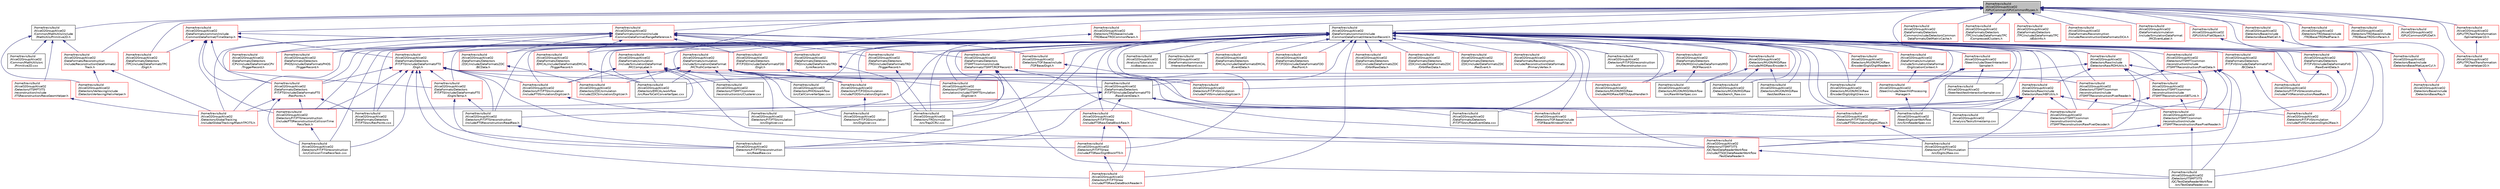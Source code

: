digraph "/home/travis/build/AliceO2Group/AliceO2/GPU/Common/GPUCommonRtypes.h"
{
 // INTERACTIVE_SVG=YES
  bgcolor="transparent";
  edge [fontname="Helvetica",fontsize="10",labelfontname="Helvetica",labelfontsize="10"];
  node [fontname="Helvetica",fontsize="10",shape=record];
  Node2 [label="/home/travis/build\l/AliceO2Group/AliceO2\l/GPU/Common/GPUCommonRtypes.h",height=0.2,width=0.4,color="black", fillcolor="grey75", style="filled", fontcolor="black"];
  Node2 -> Node3 [dir="back",color="midnightblue",fontsize="10",style="solid",fontname="Helvetica"];
  Node3 [label="/home/travis/build\l/AliceO2Group/AliceO2\l/Common/MathUtils/include\l/MathUtils/Primitive2D.h",height=0.2,width=0.4,color="black",URL="$d8/d77/Primitive2D_8h.html",tooltip="Declarations of 2D primitives: straight line (XY interval) and circle. "];
  Node3 -> Node4 [dir="back",color="midnightblue",fontsize="10",style="solid",fontname="Helvetica"];
  Node4 [label="/home/travis/build\l/AliceO2Group/AliceO2\l/Common/MathUtils/src\l/Primitive2D.cxx",height=0.2,width=0.4,color="black",URL="$d7/d58/Primitive2D_8cxx.html"];
  Node3 -> Node5 [dir="back",color="midnightblue",fontsize="10",style="solid",fontname="Helvetica"];
  Node5 [label="/home/travis/build\l/AliceO2Group/AliceO2\l/DataFormats/Reconstruction\l/include/ReconstructionDataFormats/\lTrack.h",height=0.2,width=0.4,color="red",URL="$d7/d8b/DataFormats_2Reconstruction_2include_2ReconstructionDataFormats_2Track_8h.html"];
  Node5 -> Node22 [dir="back",color="midnightblue",fontsize="10",style="solid",fontname="Helvetica"];
  Node22 [label="/home/travis/build\l/AliceO2Group/AliceO2\l/Detectors/GlobalTracking\l/include/GlobalTracking/MatchTPCITS.h",height=0.2,width=0.4,color="red",URL="$d3/dac/MatchTPCITS_8h.html",tooltip="Class to perform TPC ITS matching. "];
  Node5 -> Node128 [dir="back",color="midnightblue",fontsize="10",style="solid",fontname="Helvetica"];
  Node128 [label="/home/travis/build\l/AliceO2Group/AliceO2\l/Detectors/Vertexing/include\l/DetectorsVertexing/HelixHelper.h",height=0.2,width=0.4,color="red",URL="$d1/dbb/HelixHelper_8h.html",tooltip="Helper classes for helical tracks manipulations. "];
  Node3 -> Node132 [dir="back",color="midnightblue",fontsize="10",style="solid",fontname="Helvetica"];
  Node132 [label="/home/travis/build\l/AliceO2Group/AliceO2\l/Detectors/ITSMFT/ITS\l/reconstruction/include\l/ITSReconstruction/RecoGeomHelper.h",height=0.2,width=0.4,color="red",URL="$d4/d9f/RecoGeomHelper_8h.html",tooltip="Declarations of the helper class for clusters / roadwidth matching. "];
  Node132 -> Node22 [dir="back",color="midnightblue",fontsize="10",style="solid",fontname="Helvetica"];
  Node3 -> Node128 [dir="back",color="midnightblue",fontsize="10",style="solid",fontname="Helvetica"];
  Node2 -> Node134 [dir="back",color="midnightblue",fontsize="10",style="solid",fontname="Helvetica"];
  Node134 [label="/home/travis/build\l/AliceO2Group/AliceO2\l/DataFormats/common/include\l/CommonDataFormat/InteractionRecord.h",height=0.2,width=0.4,color="black",URL="$d9/d80/InteractionRecord_8h.html"];
  Node134 -> Node135 [dir="back",color="midnightblue",fontsize="10",style="solid",fontname="Helvetica"];
  Node135 [label="/home/travis/build\l/AliceO2Group/AliceO2\l/Analysis/Tasks/timestamp.cxx",height=0.2,width=0.4,color="black",URL="$d7/d26/timestamp_8cxx.html"];
  Node134 -> Node136 [dir="back",color="midnightblue",fontsize="10",style="solid",fontname="Helvetica"];
  Node136 [label="/home/travis/build\l/AliceO2Group/AliceO2\l/Analysis/Tutorials/src\l/ccdbaccess.cxx",height=0.2,width=0.4,color="black",URL="$d4/da6/ccdbaccess_8cxx.html"];
  Node134 -> Node137 [dir="back",color="midnightblue",fontsize="10",style="solid",fontname="Helvetica"];
  Node137 [label="/home/travis/build\l/AliceO2Group/AliceO2\l/DataFormats/common/src\l/InteractionRecord.cxx",height=0.2,width=0.4,color="black",URL="$d3/d7a/InteractionRecord_8cxx.html"];
  Node134 -> Node138 [dir="back",color="midnightblue",fontsize="10",style="solid",fontname="Helvetica"];
  Node138 [label="/home/travis/build\l/AliceO2Group/AliceO2\l/DataFormats/Detectors\l/CPV/include/DataFormatsCPV\l/TriggerRecord.h",height=0.2,width=0.4,color="red",URL="$d6/d7a/CPV_2include_2DataFormatsCPV_2TriggerRecord_8h.html"];
  Node134 -> Node146 [dir="back",color="midnightblue",fontsize="10",style="solid",fontname="Helvetica"];
  Node146 [label="/home/travis/build\l/AliceO2Group/AliceO2\l/DataFormats/Detectors\l/EMCAL/include/DataFormatsEMCAL\l/EventData.h",height=0.2,width=0.4,color="red",URL="$dd/df3/EventData_8h.html"];
  Node134 -> Node152 [dir="back",color="midnightblue",fontsize="10",style="solid",fontname="Helvetica"];
  Node152 [label="/home/travis/build\l/AliceO2Group/AliceO2\l/DataFormats/Detectors\l/EMCAL/include/DataFormatsEMCAL\l/TriggerRecord.h",height=0.2,width=0.4,color="red",URL="$d9/d38/EMCAL_2include_2DataFormatsEMCAL_2TriggerRecord_8h.html"];
  Node152 -> Node168 [dir="back",color="midnightblue",fontsize="10",style="solid",fontname="Helvetica"];
  Node168 [label="/home/travis/build\l/AliceO2Group/AliceO2\l/Detectors/EMCAL/workflow\l/src/RawToCellConverterSpec.cxx",height=0.2,width=0.4,color="black",URL="$dd/d4a/RawToCellConverterSpec_8cxx.html"];
  Node134 -> Node171 [dir="back",color="midnightblue",fontsize="10",style="solid",fontname="Helvetica"];
  Node171 [label="/home/travis/build\l/AliceO2Group/AliceO2\l/DataFormats/Detectors\l/FIT/FDD/include/DataFormatsFDD\l/Digit.h",height=0.2,width=0.4,color="red",URL="$d9/dc4/DataFormats_2Detectors_2FIT_2FDD_2include_2DataFormatsFDD_2Digit_8h.html"];
  Node171 -> Node177 [dir="back",color="midnightblue",fontsize="10",style="solid",fontname="Helvetica"];
  Node177 [label="/home/travis/build\l/AliceO2Group/AliceO2\l/Detectors/FIT/FDD/simulation\l/include/FDDSimulation/Digitizer.h",height=0.2,width=0.4,color="red",URL="$d3/d51/FIT_2FDD_2simulation_2include_2FDDSimulation_2Digitizer_8h.html"];
  Node177 -> Node178 [dir="back",color="midnightblue",fontsize="10",style="solid",fontname="Helvetica"];
  Node178 [label="/home/travis/build\l/AliceO2Group/AliceO2\l/Detectors/FIT/FDD/simulation\l/src/Digitizer.cxx",height=0.2,width=0.4,color="black",URL="$d0/d8c/FIT_2FDD_2simulation_2src_2Digitizer_8cxx.html"];
  Node134 -> Node182 [dir="back",color="midnightblue",fontsize="10",style="solid",fontname="Helvetica"];
  Node182 [label="/home/travis/build\l/AliceO2Group/AliceO2\l/DataFormats/Detectors\l/FIT/FDD/include/DataFormatsFDD\l/RecPoint.h",height=0.2,width=0.4,color="red",URL="$d8/d0c/RecPoint_8h.html",tooltip="Definition of the FDD RecPoint class. "];
  Node134 -> Node186 [dir="back",color="midnightblue",fontsize="10",style="solid",fontname="Helvetica"];
  Node186 [label="/home/travis/build\l/AliceO2Group/AliceO2\l/DataFormats/Detectors\l/FIT/FT0/include/DataFormatsFT0\l/Digit.h",height=0.2,width=0.4,color="red",URL="$d0/d0a/DataFormats_2Detectors_2FIT_2FT0_2include_2DataFormatsFT0_2Digit_8h.html"];
  Node186 -> Node187 [dir="back",color="midnightblue",fontsize="10",style="solid",fontname="Helvetica"];
  Node187 [label="/home/travis/build\l/AliceO2Group/AliceO2\l/DataFormats/Detectors\l/FIT/FT0/include/DataFormatsFT0\l/DigitsTemp.h",height=0.2,width=0.4,color="red",URL="$d5/d65/DigitsTemp_8h.html"];
  Node187 -> Node189 [dir="back",color="midnightblue",fontsize="10",style="solid",fontname="Helvetica"];
  Node189 [label="/home/travis/build\l/AliceO2Group/AliceO2\l/Detectors/FIT/FT0/reconstruction\l/include/FT0Reconstruction/ReadRaw.h",height=0.2,width=0.4,color="black",URL="$d0/d72/FT0_2reconstruction_2include_2FT0Reconstruction_2ReadRaw_8h.html"];
  Node189 -> Node190 [dir="back",color="midnightblue",fontsize="10",style="solid",fontname="Helvetica"];
  Node190 [label="/home/travis/build\l/AliceO2Group/AliceO2\l/Detectors/FIT/FT0/reconstruction\l/src/ReadRaw.cxx",height=0.2,width=0.4,color="black",URL="$d7/d37/FT0_2reconstruction_2src_2ReadRaw_8cxx.html"];
  Node187 -> Node190 [dir="back",color="midnightblue",fontsize="10",style="solid",fontname="Helvetica"];
  Node186 -> Node191 [dir="back",color="midnightblue",fontsize="10",style="solid",fontname="Helvetica"];
  Node191 [label="/home/travis/build\l/AliceO2Group/AliceO2\l/DataFormats/Detectors\l/FIT/FT0/include/DataFormatsFT0\l/RawEventData.h",height=0.2,width=0.4,color="black",URL="$d3/dcb/FT0_2include_2DataFormatsFT0_2RawEventData_8h.html"];
  Node191 -> Node192 [dir="back",color="midnightblue",fontsize="10",style="solid",fontname="Helvetica"];
  Node192 [label="/home/travis/build\l/AliceO2Group/AliceO2\l/DataFormats/Detectors\l/FIT/FT0/src/RawEventData.cxx",height=0.2,width=0.4,color="black",URL="$dd/d44/FT0_2src_2RawEventData_8cxx.html"];
  Node191 -> Node193 [dir="back",color="midnightblue",fontsize="10",style="solid",fontname="Helvetica"];
  Node193 [label="/home/travis/build\l/AliceO2Group/AliceO2\l/Detectors/FIT/FT0/raw\l/include/FT0Raw/DataBlockRaw.h",height=0.2,width=0.4,color="red",URL="$d6/d84/DataBlockRaw_8h.html"];
  Node193 -> Node194 [dir="back",color="midnightblue",fontsize="10",style="solid",fontname="Helvetica"];
  Node194 [label="/home/travis/build\l/AliceO2Group/AliceO2\l/Detectors/FIT/FT0/raw\l/include/FT0Raw/DataBlockReader.h",height=0.2,width=0.4,color="red",URL="$d2/dbb/DataBlockReader_8h.html"];
  Node193 -> Node200 [dir="back",color="midnightblue",fontsize="10",style="solid",fontname="Helvetica"];
  Node200 [label="/home/travis/build\l/AliceO2Group/AliceO2\l/Detectors/FIT/FT0/raw\l/include/FT0Raw/DigitBlockFT0.h",height=0.2,width=0.4,color="red",URL="$da/d89/DigitBlockFT0_8h.html"];
  Node200 -> Node194 [dir="back",color="midnightblue",fontsize="10",style="solid",fontname="Helvetica"];
  Node191 -> Node189 [dir="back",color="midnightblue",fontsize="10",style="solid",fontname="Helvetica"];
  Node191 -> Node190 [dir="back",color="midnightblue",fontsize="10",style="solid",fontname="Helvetica"];
  Node191 -> Node205 [dir="back",color="midnightblue",fontsize="10",style="solid",fontname="Helvetica"];
  Node205 [label="/home/travis/build\l/AliceO2Group/AliceO2\l/Detectors/FIT/FT0/simulation\l/include/FT0Simulation/Digits2Raw.h",height=0.2,width=0.4,color="red",URL="$d6/d32/FT0_2simulation_2include_2FT0Simulation_2Digits2Raw_8h.html"];
  Node205 -> Node207 [dir="back",color="midnightblue",fontsize="10",style="solid",fontname="Helvetica"];
  Node207 [label="/home/travis/build\l/AliceO2Group/AliceO2\l/Detectors/FIT/FT0/simulation\l/src/Digits2Raw.cxx",height=0.2,width=0.4,color="black",URL="$da/da6/FT0_2simulation_2src_2Digits2Raw_8cxx.html"];
  Node191 -> Node207 [dir="back",color="midnightblue",fontsize="10",style="solid",fontname="Helvetica"];
  Node186 -> Node208 [dir="back",color="midnightblue",fontsize="10",style="solid",fontname="Helvetica"];
  Node208 [label="/home/travis/build\l/AliceO2Group/AliceO2\l/DataFormats/Detectors\l/FIT/FT0/include/DataFormatsFT0\l/RecPoints.h",height=0.2,width=0.4,color="red",URL="$d4/d57/RecPoints_8h.html",tooltip="Definition of the FIT RecPoints class. "];
  Node208 -> Node209 [dir="back",color="midnightblue",fontsize="10",style="solid",fontname="Helvetica"];
  Node209 [label="/home/travis/build\l/AliceO2Group/AliceO2\l/DataFormats/Detectors\l/FIT/FT0/src/RecPoints.cxx",height=0.2,width=0.4,color="black",URL="$d3/d21/RecPoints_8cxx.html"];
  Node208 -> Node210 [dir="back",color="midnightblue",fontsize="10",style="solid",fontname="Helvetica"];
  Node210 [label="/home/travis/build\l/AliceO2Group/AliceO2\l/Detectors/FIT/FT0/reconstruction\l/include/FT0Reconstruction/CollisionTime\lRecoTask.h",height=0.2,width=0.4,color="red",URL="$d1/d6c/CollisionTimeRecoTask_8h.html",tooltip="Definition of the FDD reconstruction. "];
  Node210 -> Node211 [dir="back",color="midnightblue",fontsize="10",style="solid",fontname="Helvetica"];
  Node211 [label="/home/travis/build\l/AliceO2Group/AliceO2\l/Detectors/FIT/FT0/reconstruction\l/src/CollisionTimeRecoTask.cxx",height=0.2,width=0.4,color="black",URL="$d9/d2f/CollisionTimeRecoTask_8cxx.html",tooltip="Implementation of the FIT reconstruction task. "];
  Node208 -> Node211 [dir="back",color="midnightblue",fontsize="10",style="solid",fontname="Helvetica"];
  Node208 -> Node22 [dir="back",color="midnightblue",fontsize="10",style="solid",fontname="Helvetica"];
  Node186 -> Node209 [dir="back",color="midnightblue",fontsize="10",style="solid",fontname="Helvetica"];
  Node186 -> Node194 [dir="back",color="midnightblue",fontsize="10",style="solid",fontname="Helvetica"];
  Node186 -> Node200 [dir="back",color="midnightblue",fontsize="10",style="solid",fontname="Helvetica"];
  Node186 -> Node210 [dir="back",color="midnightblue",fontsize="10",style="solid",fontname="Helvetica"];
  Node186 -> Node189 [dir="back",color="midnightblue",fontsize="10",style="solid",fontname="Helvetica"];
  Node186 -> Node211 [dir="back",color="midnightblue",fontsize="10",style="solid",fontname="Helvetica"];
  Node186 -> Node190 [dir="back",color="midnightblue",fontsize="10",style="solid",fontname="Helvetica"];
  Node186 -> Node229 [dir="back",color="midnightblue",fontsize="10",style="solid",fontname="Helvetica"];
  Node229 [label="/home/travis/build\l/AliceO2Group/AliceO2\l/Detectors/FIT/FT0/simulation\l/include/FT0Simulation/Digitizer.h",height=0.2,width=0.4,color="red",URL="$da/d10/FIT_2FT0_2simulation_2include_2FT0Simulation_2Digitizer_8h.html"];
  Node229 -> Node230 [dir="back",color="midnightblue",fontsize="10",style="solid",fontname="Helvetica"];
  Node230 [label="/home/travis/build\l/AliceO2Group/AliceO2\l/Detectors/FIT/FT0/simulation\l/src/Digitizer.cxx",height=0.2,width=0.4,color="black",URL="$de/dd9/FIT_2FT0_2simulation_2src_2Digitizer_8cxx.html"];
  Node186 -> Node205 [dir="back",color="midnightblue",fontsize="10",style="solid",fontname="Helvetica"];
  Node134 -> Node187 [dir="back",color="midnightblue",fontsize="10",style="solid",fontname="Helvetica"];
  Node134 -> Node191 [dir="back",color="midnightblue",fontsize="10",style="solid",fontname="Helvetica"];
  Node134 -> Node208 [dir="back",color="midnightblue",fontsize="10",style="solid",fontname="Helvetica"];
  Node134 -> Node192 [dir="back",color="midnightblue",fontsize="10",style="solid",fontname="Helvetica"];
  Node134 -> Node209 [dir="back",color="midnightblue",fontsize="10",style="solid",fontname="Helvetica"];
  Node134 -> Node237 [dir="back",color="midnightblue",fontsize="10",style="solid",fontname="Helvetica"];
  Node237 [label="/home/travis/build\l/AliceO2Group/AliceO2\l/DataFormats/Detectors\l/FIT/FV0/include/DataFormatsFV0\l/BCData.h",height=0.2,width=0.4,color="red",URL="$d7/d54/FIT_2FV0_2include_2DataFormatsFV0_2BCData_8h.html"];
  Node237 -> Node247 [dir="back",color="midnightblue",fontsize="10",style="solid",fontname="Helvetica"];
  Node247 [label="/home/travis/build\l/AliceO2Group/AliceO2\l/Detectors/FIT/FV0/reconstruction\l/include/FV0Reconstruction/ReadRaw.h",height=0.2,width=0.4,color="red",URL="$d5/db3/FV0_2reconstruction_2include_2FV0Reconstruction_2ReadRaw_8h.html"];
  Node237 -> Node249 [dir="back",color="midnightblue",fontsize="10",style="solid",fontname="Helvetica"];
  Node249 [label="/home/travis/build\l/AliceO2Group/AliceO2\l/Detectors/FIT/FV0/simulation\l/include/FV0Simulation/Digitizer.h",height=0.2,width=0.4,color="red",URL="$d6/d82/FIT_2FV0_2simulation_2include_2FV0Simulation_2Digitizer_8h.html"];
  Node237 -> Node251 [dir="back",color="midnightblue",fontsize="10",style="solid",fontname="Helvetica"];
  Node251 [label="/home/travis/build\l/AliceO2Group/AliceO2\l/Detectors/FIT/FV0/simulation\l/include/FV0Simulation/Digits2Raw.h",height=0.2,width=0.4,color="red",URL="$d6/dc1/FV0_2simulation_2include_2FV0Simulation_2Digits2Raw_8h.html"];
  Node134 -> Node256 [dir="back",color="midnightblue",fontsize="10",style="solid",fontname="Helvetica"];
  Node256 [label="/home/travis/build\l/AliceO2Group/AliceO2\l/DataFormats/Detectors\l/FIT/FV0/include/DataFormatsFV0\l/RawEventData.h",height=0.2,width=0.4,color="red",URL="$dc/da9/FV0_2include_2DataFormatsFV0_2RawEventData_8h.html"];
  Node256 -> Node247 [dir="back",color="midnightblue",fontsize="10",style="solid",fontname="Helvetica"];
  Node256 -> Node251 [dir="back",color="midnightblue",fontsize="10",style="solid",fontname="Helvetica"];
  Node134 -> Node258 [dir="back",color="midnightblue",fontsize="10",style="solid",fontname="Helvetica"];
  Node258 [label="/home/travis/build\l/AliceO2Group/AliceO2\l/DataFormats/Detectors\l/ITSMFT/common/include\l/DataFormatsITSMFT/ROFRecord.h",height=0.2,width=0.4,color="red",URL="$d0/dc6/ITSMFT_2common_2include_2DataFormatsITSMFT_2ROFRecord_8h.html"];
  Node258 -> Node22 [dir="back",color="midnightblue",fontsize="10",style="solid",fontname="Helvetica"];
  Node258 -> Node287 [dir="back",color="midnightblue",fontsize="10",style="solid",fontname="Helvetica"];
  Node287 [label="/home/travis/build\l/AliceO2Group/AliceO2\l/Detectors/ITSMFT/common\l/reconstruction/include\l/ITSMFTReconstruction/RawPixelDecoder.h",height=0.2,width=0.4,color="red",URL="$d7/d6e/RawPixelDecoder_8h.html",tooltip="Definition of the Alpide pixel reader for raw data processing. "];
  Node258 -> Node291 [dir="back",color="midnightblue",fontsize="10",style="solid",fontname="Helvetica"];
  Node291 [label="/home/travis/build\l/AliceO2Group/AliceO2\l/Detectors/ITSMFT/common\l/simulation/include/ITSMFTSimulation\l/Digitizer.h",height=0.2,width=0.4,color="red",URL="$d7/d9c/ITSMFT_2common_2simulation_2include_2ITSMFTSimulation_2Digitizer_8h.html"];
  Node258 -> Node265 [dir="back",color="midnightblue",fontsize="10",style="solid",fontname="Helvetica"];
  Node265 [label="/home/travis/build\l/AliceO2Group/AliceO2\l/Detectors/ITSMFT/ITS\l/QC/TestDataReaderWorkflow\l/include/ITSQCDataReaderWorkflow\l/TestDataReader.h",height=0.2,width=0.4,color="red",URL="$dd/d69/TestDataReader_8h.html"];
  Node265 -> Node266 [dir="back",color="midnightblue",fontsize="10",style="solid",fontname="Helvetica"];
  Node266 [label="/home/travis/build\l/AliceO2Group/AliceO2\l/Detectors/ITSMFT/ITS\l/QC/TestDataReaderWorkflow\l/src/TestDataReader.cxx",height=0.2,width=0.4,color="black",URL="$d0/dd9/TestDataReader_8cxx.html"];
  Node258 -> Node266 [dir="back",color="midnightblue",fontsize="10",style="solid",fontname="Helvetica"];
  Node134 -> Node313 [dir="back",color="midnightblue",fontsize="10",style="solid",fontname="Helvetica"];
  Node313 [label="/home/travis/build\l/AliceO2Group/AliceO2\l/DataFormats/Detectors\l/MUON/MID/include/DataFormatsMID\l/ROFRecord.h",height=0.2,width=0.4,color="red",URL="$d2/df9/MUON_2MID_2include_2DataFormatsMID_2ROFRecord_8h.html",tooltip="Definition of the MID event record. "];
  Node313 -> Node339 [dir="back",color="midnightblue",fontsize="10",style="solid",fontname="Helvetica"];
  Node339 [label="/home/travis/build\l/AliceO2Group/AliceO2\l/Detectors/MUON/MID/Raw\l/include/MIDRaw/GBTOutputHandler.h",height=0.2,width=0.4,color="red",URL="$d0/d0c/GBTOutputHandler_8h.html",tooltip="MID GBT decoder output handler. "];
  Node313 -> Node346 [dir="back",color="midnightblue",fontsize="10",style="solid",fontname="Helvetica"];
  Node346 [label="/home/travis/build\l/AliceO2Group/AliceO2\l/Detectors/MUON/MID/Workflow\l/src/RawWriterSpec.cxx",height=0.2,width=0.4,color="black",URL="$db/dd6/RawWriterSpec_8cxx.html",tooltip="Digits to raw converter spec for MID. "];
  Node134 -> Node362 [dir="back",color="midnightblue",fontsize="10",style="solid",fontname="Helvetica"];
  Node362 [label="/home/travis/build\l/AliceO2Group/AliceO2\l/DataFormats/Detectors\l/PHOS/include/DataFormatsPHOS\l/TriggerRecord.h",height=0.2,width=0.4,color="red",URL="$d2/df1/PHOS_2include_2DataFormatsPHOS_2TriggerRecord_8h.html"];
  Node134 -> Node372 [dir="back",color="midnightblue",fontsize="10",style="solid",fontname="Helvetica"];
  Node372 [label="/home/travis/build\l/AliceO2Group/AliceO2\l/DataFormats/Detectors\l/TRD/include/DataFormatsTRD\l/LinkRecord.h",height=0.2,width=0.4,color="red",URL="$de/d86/LinkRecord_8h.html"];
  Node372 -> Node375 [dir="back",color="midnightblue",fontsize="10",style="solid",fontname="Helvetica"];
  Node375 [label="/home/travis/build\l/AliceO2Group/AliceO2\l/Detectors/TRD/simulation\l/src/Trap2CRU.cxx",height=0.2,width=0.4,color="black",URL="$d0/d2c/Trap2CRU_8cxx.html"];
  Node134 -> Node380 [dir="back",color="midnightblue",fontsize="10",style="solid",fontname="Helvetica"];
  Node380 [label="/home/travis/build\l/AliceO2Group/AliceO2\l/DataFormats/Detectors\l/TRD/include/DataFormatsTRD\l/TriggerRecord.h",height=0.2,width=0.4,color="red",URL="$d9/dbe/TRD_2include_2DataFormatsTRD_2TriggerRecord_8h.html"];
  Node380 -> Node375 [dir="back",color="midnightblue",fontsize="10",style="solid",fontname="Helvetica"];
  Node134 -> Node386 [dir="back",color="midnightblue",fontsize="10",style="solid",fontname="Helvetica"];
  Node386 [label="/home/travis/build\l/AliceO2Group/AliceO2\l/DataFormats/Detectors\l/ZDC/include/DataFormatsZDC\l/BCData.h",height=0.2,width=0.4,color="red",URL="$dd/d40/ZDC_2include_2DataFormatsZDC_2BCData_8h.html"];
  Node386 -> Node388 [dir="back",color="midnightblue",fontsize="10",style="solid",fontname="Helvetica"];
  Node388 [label="/home/travis/build\l/AliceO2Group/AliceO2\l/Detectors/ZDC/simulation\l/include/ZDCSimulation/Digitizer.h",height=0.2,width=0.4,color="red",URL="$db/de7/ZDC_2simulation_2include_2ZDCSimulation_2Digitizer_8h.html"];
  Node134 -> Node391 [dir="back",color="midnightblue",fontsize="10",style="solid",fontname="Helvetica"];
  Node391 [label="/home/travis/build\l/AliceO2Group/AliceO2\l/DataFormats/Detectors\l/ZDC/include/DataFormatsZDC\l/OrbitRawData.h",height=0.2,width=0.4,color="red",URL="$de/d87/OrbitRawData_8h.html",tooltip="Class to describe ZDC scalers and pedestals per orbit, received from the FE. "];
  Node134 -> Node393 [dir="back",color="midnightblue",fontsize="10",style="solid",fontname="Helvetica"];
  Node393 [label="/home/travis/build\l/AliceO2Group/AliceO2\l/DataFormats/Detectors\l/ZDC/include/DataFormatsZDC\l/OrbitRecData.h",height=0.2,width=0.4,color="red",URL="$df/dd9/OrbitRecData_8h.html",tooltip="Class to describe ZDC scalers reconstructed from the channels data. "];
  Node134 -> Node395 [dir="back",color="midnightblue",fontsize="10",style="solid",fontname="Helvetica"];
  Node395 [label="/home/travis/build\l/AliceO2Group/AliceO2\l/DataFormats/Detectors\l/ZDC/include/DataFormatsZDC\l/RecEvent.h",height=0.2,width=0.4,color="red",URL="$d0/dad/RecEvent_8h.html",tooltip="Class to describe reconstructed ZDC event (single BC with signal in one of detectors) ..."];
  Node134 -> Node397 [dir="back",color="midnightblue",fontsize="10",style="solid",fontname="Helvetica"];
  Node397 [label="/home/travis/build\l/AliceO2Group/AliceO2\l/DataFormats/Reconstruction\l/include/ReconstructionDataFormats\l/PrimaryVertex.h",height=0.2,width=0.4,color="red",URL="$d7/d82/PrimaryVertex_8h.html"];
  Node134 -> Node402 [dir="back",color="midnightblue",fontsize="10",style="solid",fontname="Helvetica"];
  Node402 [label="/home/travis/build\l/AliceO2Group/AliceO2\l/DataFormats/simulation\l/include/SimulationDataFormat\l/DigitizationContext.h",height=0.2,width=0.4,color="red",URL="$d1/def/DigitizationContext_8h.html"];
  Node402 -> Node404 [dir="back",color="midnightblue",fontsize="10",style="solid",fontname="Helvetica"];
  Node404 [label="/home/travis/build\l/AliceO2Group/AliceO2\l/Steer/include/Steer/HitProcessing\lManager.h",height=0.2,width=0.4,color="red",URL="$dd/d40/HitProcessingManager_8h.html"];
  Node404 -> Node405 [dir="back",color="midnightblue",fontsize="10",style="solid",fontname="Helvetica"];
  Node405 [label="/home/travis/build\l/AliceO2Group/AliceO2\l/Steer/DigitizerWorkflow\l/src/SimReaderSpec.cxx",height=0.2,width=0.4,color="black",URL="$d3/d13/SimReaderSpec_8cxx.html"];
  Node134 -> Node168 [dir="back",color="midnightblue",fontsize="10",style="solid",fontname="Helvetica"];
  Node134 -> Node173 [dir="back",color="midnightblue",fontsize="10",style="solid",fontname="Helvetica"];
  Node173 [label="/home/travis/build\l/AliceO2Group/AliceO2\l/Detectors/FIT/FDD/reconstruction\l/src/Reconstructor.cxx",height=0.2,width=0.4,color="black",URL="$d8/d07/Reconstructor_8cxx.html",tooltip="Implementation of the FDD reconstruction. "];
  Node134 -> Node177 [dir="back",color="midnightblue",fontsize="10",style="solid",fontname="Helvetica"];
  Node134 -> Node178 [dir="back",color="midnightblue",fontsize="10",style="solid",fontname="Helvetica"];
  Node134 -> Node193 [dir="back",color="midnightblue",fontsize="10",style="solid",fontname="Helvetica"];
  Node134 -> Node194 [dir="back",color="midnightblue",fontsize="10",style="solid",fontname="Helvetica"];
  Node134 -> Node200 [dir="back",color="midnightblue",fontsize="10",style="solid",fontname="Helvetica"];
  Node134 -> Node210 [dir="back",color="midnightblue",fontsize="10",style="solid",fontname="Helvetica"];
  Node134 -> Node189 [dir="back",color="midnightblue",fontsize="10",style="solid",fontname="Helvetica"];
  Node134 -> Node211 [dir="back",color="midnightblue",fontsize="10",style="solid",fontname="Helvetica"];
  Node134 -> Node190 [dir="back",color="midnightblue",fontsize="10",style="solid",fontname="Helvetica"];
  Node134 -> Node229 [dir="back",color="midnightblue",fontsize="10",style="solid",fontname="Helvetica"];
  Node134 -> Node205 [dir="back",color="midnightblue",fontsize="10",style="solid",fontname="Helvetica"];
  Node134 -> Node230 [dir="back",color="midnightblue",fontsize="10",style="solid",fontname="Helvetica"];
  Node134 -> Node207 [dir="back",color="midnightblue",fontsize="10",style="solid",fontname="Helvetica"];
  Node134 -> Node247 [dir="back",color="midnightblue",fontsize="10",style="solid",fontname="Helvetica"];
  Node134 -> Node249 [dir="back",color="midnightblue",fontsize="10",style="solid",fontname="Helvetica"];
  Node134 -> Node251 [dir="back",color="midnightblue",fontsize="10",style="solid",fontname="Helvetica"];
  Node134 -> Node22 [dir="back",color="midnightblue",fontsize="10",style="solid",fontname="Helvetica"];
  Node134 -> Node410 [dir="back",color="midnightblue",fontsize="10",style="solid",fontname="Helvetica"];
  Node410 [label="/home/travis/build\l/AliceO2Group/AliceO2\l/Detectors/ITSMFT/common\l/reconstruction/include\l/ITSMFTReconstruction/GBTLink.h",height=0.2,width=0.4,color="red",URL="$d0/dd1/GBTLink_8h.html",tooltip="Declarations of helper classes for the ITS/MFT raw data decoding. "];
  Node410 -> Node287 [dir="back",color="midnightblue",fontsize="10",style="solid",fontname="Helvetica"];
  Node410 -> Node411 [dir="back",color="midnightblue",fontsize="10",style="solid",fontname="Helvetica"];
  Node411 [label="/home/travis/build\l/AliceO2Group/AliceO2\l/Detectors/ITSMFT/common\l/reconstruction/include\l/ITSMFTReconstruction/RawPixelReader.h",height=0.2,width=0.4,color="red",URL="$dd/db8/RawPixelReader_8h.html",tooltip="Definition of the Alpide pixel reader for raw data processing. "];
  Node411 -> Node265 [dir="back",color="midnightblue",fontsize="10",style="solid",fontname="Helvetica"];
  Node411 -> Node266 [dir="back",color="midnightblue",fontsize="10",style="solid",fontname="Helvetica"];
  Node134 -> Node416 [dir="back",color="midnightblue",fontsize="10",style="solid",fontname="Helvetica"];
  Node416 [label="/home/travis/build\l/AliceO2Group/AliceO2\l/Detectors/ITSMFT/common\l/reconstruction/include\l/ITSMFTReconstruction/PixelData.h",height=0.2,width=0.4,color="red",URL="$da/d8d/PixelData_8h.html",tooltip="Transient data classes for single pixel and set of pixels from current chip. "];
  Node416 -> Node420 [dir="back",color="midnightblue",fontsize="10",style="solid",fontname="Helvetica"];
  Node420 [label="/home/travis/build\l/AliceO2Group/AliceO2\l/Detectors/ITSMFT/common\l/reconstruction/include\l/ITSMFTReconstruction/PixelReader.h",height=0.2,width=0.4,color="red",URL="$df/d2e/PixelReader_8h.html",tooltip="Abstract class for Alpide data reader class. "];
  Node420 -> Node287 [dir="back",color="midnightblue",fontsize="10",style="solid",fontname="Helvetica"];
  Node420 -> Node411 [dir="back",color="midnightblue",fontsize="10",style="solid",fontname="Helvetica"];
  Node416 -> Node287 [dir="back",color="midnightblue",fontsize="10",style="solid",fontname="Helvetica"];
  Node416 -> Node411 [dir="back",color="midnightblue",fontsize="10",style="solid",fontname="Helvetica"];
  Node416 -> Node265 [dir="back",color="midnightblue",fontsize="10",style="solid",fontname="Helvetica"];
  Node416 -> Node266 [dir="back",color="midnightblue",fontsize="10",style="solid",fontname="Helvetica"];
  Node134 -> Node420 [dir="back",color="midnightblue",fontsize="10",style="solid",fontname="Helvetica"];
  Node134 -> Node287 [dir="back",color="midnightblue",fontsize="10",style="solid",fontname="Helvetica"];
  Node134 -> Node411 [dir="back",color="midnightblue",fontsize="10",style="solid",fontname="Helvetica"];
  Node134 -> Node263 [dir="back",color="midnightblue",fontsize="10",style="solid",fontname="Helvetica"];
  Node263 [label="/home/travis/build\l/AliceO2Group/AliceO2\l/Detectors/ITSMFT/common\l/reconstruction/src/Clusterer.cxx",height=0.2,width=0.4,color="black",URL="$de/d69/ITSMFT_2common_2reconstruction_2src_2Clusterer_8cxx.html"];
  Node134 -> Node291 [dir="back",color="midnightblue",fontsize="10",style="solid",fontname="Helvetica"];
  Node134 -> Node265 [dir="back",color="midnightblue",fontsize="10",style="solid",fontname="Helvetica"];
  Node134 -> Node266 [dir="back",color="midnightblue",fontsize="10",style="solid",fontname="Helvetica"];
  Node134 -> Node422 [dir="back",color="midnightblue",fontsize="10",style="solid",fontname="Helvetica"];
  Node422 [label="/home/travis/build\l/AliceO2Group/AliceO2\l/Detectors/MUON/MCH/Raw\l/Encoder/Digit/DigitReader.h",height=0.2,width=0.4,color="red",URL="$d3/d01/MUON_2MCH_2Raw_2Encoder_2Digit_2DigitReader_8h.html"];
  Node422 -> Node424 [dir="back",color="midnightblue",fontsize="10",style="solid",fontname="Helvetica"];
  Node424 [label="/home/travis/build\l/AliceO2Group/AliceO2\l/Detectors/MUON/MCH/Raw\l/Encoder/Digit/digit2raw.cxx",height=0.2,width=0.4,color="black",URL="$de/d19/MUON_2MCH_2Raw_2Encoder_2Digit_2digit2raw_8cxx.html"];
  Node134 -> Node424 [dir="back",color="midnightblue",fontsize="10",style="solid",fontname="Helvetica"];
  Node134 -> Node344 [dir="back",color="midnightblue",fontsize="10",style="solid",fontname="Helvetica"];
  Node344 [label="/home/travis/build\l/AliceO2Group/AliceO2\l/Detectors/MUON/MID/Raw\l/include/MIDRaw/Encoder.h",height=0.2,width=0.4,color="red",URL="$d1/dcf/Detectors_2MUON_2MID_2Raw_2include_2MIDRaw_2Encoder_8h.html",tooltip="MID raw data encoder. "];
  Node344 -> Node335 [dir="back",color="midnightblue",fontsize="10",style="solid",fontname="Helvetica"];
  Node335 [label="/home/travis/build\l/AliceO2Group/AliceO2\l/Detectors/MUON/MID/Raw\l/test/bench_Raw.cxx",height=0.2,width=0.4,color="black",URL="$d5/d52/bench__Raw_8cxx.html",tooltip="Benchmark MID raw data decoder. "];
  Node344 -> Node331 [dir="back",color="midnightblue",fontsize="10",style="solid",fontname="Helvetica"];
  Node331 [label="/home/travis/build\l/AliceO2Group/AliceO2\l/Detectors/MUON/MID/Raw\l/test/testRaw.cxx",height=0.2,width=0.4,color="black",URL="$d8/d4c/testRaw_8cxx.html",tooltip="Test MID raw data decoder. "];
  Node344 -> Node346 [dir="back",color="midnightblue",fontsize="10",style="solid",fontname="Helvetica"];
  Node134 -> Node339 [dir="back",color="midnightblue",fontsize="10",style="solid",fontname="Helvetica"];
  Node134 -> Node335 [dir="back",color="midnightblue",fontsize="10",style="solid",fontname="Helvetica"];
  Node134 -> Node331 [dir="back",color="midnightblue",fontsize="10",style="solid",fontname="Helvetica"];
  Node134 -> Node346 [dir="back",color="midnightblue",fontsize="10",style="solid",fontname="Helvetica"];
  Node134 -> Node370 [dir="back",color="midnightblue",fontsize="10",style="solid",fontname="Helvetica"];
  Node370 [label="/home/travis/build\l/AliceO2Group/AliceO2\l/Detectors/PHOS/workflow\l/src/CellConverterSpec.cxx",height=0.2,width=0.4,color="black",URL="$d1/d69/PHOS_2workflow_2src_2CellConverterSpec_8cxx.html"];
  Node134 -> Node426 [dir="back",color="midnightblue",fontsize="10",style="solid",fontname="Helvetica"];
  Node426 [label="/home/travis/build\l/AliceO2Group/AliceO2\l/Detectors/Raw/include\l/DetectorsRaw/HBFUtils.h",height=0.2,width=0.4,color="red",URL="$d1/dec/HBFUtils_8h.html"];
  Node426 -> Node135 [dir="back",color="midnightblue",fontsize="10",style="solid",fontname="Helvetica"];
  Node426 -> Node205 [dir="back",color="midnightblue",fontsize="10",style="solid",fontname="Helvetica"];
  Node426 -> Node207 [dir="back",color="midnightblue",fontsize="10",style="solid",fontname="Helvetica"];
  Node426 -> Node251 [dir="back",color="midnightblue",fontsize="10",style="solid",fontname="Helvetica"];
  Node426 -> Node287 [dir="back",color="midnightblue",fontsize="10",style="solid",fontname="Helvetica"];
  Node426 -> Node446 [dir="back",color="midnightblue",fontsize="10",style="solid",fontname="Helvetica"];
  Node446 [label="/home/travis/build\l/AliceO2Group/AliceO2\l/Detectors/TOF/base/include\l/TOFBase/WindowFiller.h",height=0.2,width=0.4,color="red",URL="$d0/de5/WindowFiller_8h.html"];
  Node426 -> Node375 [dir="back",color="midnightblue",fontsize="10",style="solid",fontname="Helvetica"];
  Node134 -> Node500 [dir="back",color="midnightblue",fontsize="10",style="solid",fontname="Helvetica"];
  Node500 [label="/home/travis/build\l/AliceO2Group/AliceO2\l/Detectors/Raw/include\l/DetectorsRaw/RDHUtils.h",height=0.2,width=0.4,color="red",URL="$d6/dec/Raw_2include_2DetectorsRaw_2RDHUtils_8h.html"];
  Node500 -> Node168 [dir="back",color="midnightblue",fontsize="10",style="solid",fontname="Helvetica"];
  Node500 -> Node190 [dir="back",color="midnightblue",fontsize="10",style="solid",fontname="Helvetica"];
  Node500 -> Node410 [dir="back",color="midnightblue",fontsize="10",style="solid",fontname="Helvetica"];
  Node500 -> Node411 [dir="back",color="midnightblue",fontsize="10",style="solid",fontname="Helvetica"];
  Node500 -> Node426 [dir="back",color="midnightblue",fontsize="10",style="solid",fontname="Helvetica"];
  Node134 -> Node444 [dir="back",color="midnightblue",fontsize="10",style="solid",fontname="Helvetica"];
  Node444 [label="/home/travis/build\l/AliceO2Group/AliceO2\l/Detectors/TOF/base/include\l/TOFBase/Digit.h",height=0.2,width=0.4,color="red",URL="$d1/d90/Detectors_2TOF_2base_2include_2TOFBase_2Digit_8h.html"];
  Node444 -> Node446 [dir="back",color="midnightblue",fontsize="10",style="solid",fontname="Helvetica"];
  Node134 -> Node446 [dir="back",color="midnightblue",fontsize="10",style="solid",fontname="Helvetica"];
  Node134 -> Node375 [dir="back",color="midnightblue",fontsize="10",style="solid",fontname="Helvetica"];
  Node134 -> Node388 [dir="back",color="midnightblue",fontsize="10",style="solid",fontname="Helvetica"];
  Node134 -> Node405 [dir="back",color="midnightblue",fontsize="10",style="solid",fontname="Helvetica"];
  Node134 -> Node404 [dir="back",color="midnightblue",fontsize="10",style="solid",fontname="Helvetica"];
  Node134 -> Node546 [dir="back",color="midnightblue",fontsize="10",style="solid",fontname="Helvetica"];
  Node546 [label="/home/travis/build\l/AliceO2Group/AliceO2\l/Steer/include/Steer/Interaction\lSampler.h",height=0.2,width=0.4,color="red",URL="$df/dff/InteractionSampler_8h.html"];
  Node546 -> Node405 [dir="back",color="midnightblue",fontsize="10",style="solid",fontname="Helvetica"];
  Node546 -> Node404 [dir="back",color="midnightblue",fontsize="10",style="solid",fontname="Helvetica"];
  Node546 -> Node548 [dir="back",color="midnightblue",fontsize="10",style="solid",fontname="Helvetica"];
  Node548 [label="/home/travis/build\l/AliceO2Group/AliceO2\l/Steer/test/testInteractionSampler.cxx",height=0.2,width=0.4,color="black",URL="$d6/d9e/testInteractionSampler_8cxx.html"];
  Node134 -> Node548 [dir="back",color="midnightblue",fontsize="10",style="solid",fontname="Helvetica"];
  Node2 -> Node549 [dir="back",color="midnightblue",fontsize="10",style="solid",fontname="Helvetica"];
  Node549 [label="/home/travis/build\l/AliceO2Group/AliceO2\l/DataFormats/common/include\l/CommonDataFormat/RangeReference.h",height=0.2,width=0.4,color="red",URL="$de/d64/RangeReference_8h.html",tooltip="Class to refer to the 1st entry and N elements of some group in the continuous container. "];
  Node549 -> Node138 [dir="back",color="midnightblue",fontsize="10",style="solid",fontname="Helvetica"];
  Node549 -> Node152 [dir="back",color="midnightblue",fontsize="10",style="solid",fontname="Helvetica"];
  Node549 -> Node171 [dir="back",color="midnightblue",fontsize="10",style="solid",fontname="Helvetica"];
  Node549 -> Node186 [dir="back",color="midnightblue",fontsize="10",style="solid",fontname="Helvetica"];
  Node549 -> Node208 [dir="back",color="midnightblue",fontsize="10",style="solid",fontname="Helvetica"];
  Node549 -> Node237 [dir="back",color="midnightblue",fontsize="10",style="solid",fontname="Helvetica"];
  Node549 -> Node258 [dir="back",color="midnightblue",fontsize="10",style="solid",fontname="Helvetica"];
  Node549 -> Node362 [dir="back",color="midnightblue",fontsize="10",style="solid",fontname="Helvetica"];
  Node549 -> Node372 [dir="back",color="midnightblue",fontsize="10",style="solid",fontname="Helvetica"];
  Node549 -> Node380 [dir="back",color="midnightblue",fontsize="10",style="solid",fontname="Helvetica"];
  Node549 -> Node386 [dir="back",color="midnightblue",fontsize="10",style="solid",fontname="Helvetica"];
  Node549 -> Node22 [dir="back",color="midnightblue",fontsize="10",style="solid",fontname="Helvetica"];
  Node549 -> Node444 [dir="back",color="midnightblue",fontsize="10",style="solid",fontname="Helvetica"];
  Node2 -> Node567 [dir="back",color="midnightblue",fontsize="10",style="solid",fontname="Helvetica"];
  Node567 [label="/home/travis/build\l/AliceO2Group/AliceO2\l/DataFormats/common/include\l/CommonDataFormat/TimeStamp.h",height=0.2,width=0.4,color="red",URL="$df/d5d/common_2include_2CommonDataFormat_2TimeStamp_8h.html"];
  Node567 -> Node171 [dir="back",color="midnightblue",fontsize="10",style="solid",fontname="Helvetica"];
  Node567 -> Node186 [dir="back",color="midnightblue",fontsize="10",style="solid",fontname="Helvetica"];
  Node567 -> Node187 [dir="back",color="midnightblue",fontsize="10",style="solid",fontname="Helvetica"];
  Node567 -> Node208 [dir="back",color="midnightblue",fontsize="10",style="solid",fontname="Helvetica"];
  Node567 -> Node595 [dir="back",color="midnightblue",fontsize="10",style="solid",fontname="Helvetica"];
  Node595 [label="/home/travis/build\l/AliceO2Group/AliceO2\l/DataFormats/Detectors\l/TPC/include/DataFormatsTPC\l/Digit.h",height=0.2,width=0.4,color="red",URL="$d3/d7d/DataFormats_2Detectors_2TPC_2include_2DataFormatsTPC_2Digit_8h.html"];
  Node567 -> Node210 [dir="back",color="midnightblue",fontsize="10",style="solid",fontname="Helvetica"];
  Node2 -> Node641 [dir="back",color="midnightblue",fontsize="10",style="solid",fontname="Helvetica"];
  Node641 [label="/home/travis/build\l/AliceO2Group/AliceO2\l/DataFormats/Detectors\l/Common/include/DetectorsCommon\lDataFormats/DetMatrixCache.h",height=0.2,width=0.4,color="red",URL="$d4/d20/DetMatrixCache_8h.html"];
  Node2 -> Node718 [dir="back",color="midnightblue",fontsize="10",style="solid",fontname="Helvetica"];
  Node718 [label="/home/travis/build\l/AliceO2Group/AliceO2\l/DataFormats/Detectors\l/TPC/include/DataFormatsTPC\l/CompressedClusters.h",height=0.2,width=0.4,color="red",URL="$d2/d7d/CompressedClusters_8h.html",tooltip="Container to store compressed TPC cluster data. "];
  Node2 -> Node732 [dir="back",color="midnightblue",fontsize="10",style="solid",fontname="Helvetica"];
  Node732 [label="/home/travis/build\l/AliceO2Group/AliceO2\l/DataFormats/Detectors\l/TPC/include/DataFormatsTPC\l/dEdxInfo.h",height=0.2,width=0.4,color="red",URL="$d5/da8/dEdxInfo_8h.html"];
  Node2 -> Node595 [dir="back",color="midnightblue",fontsize="10",style="solid",fontname="Helvetica"];
  Node2 -> Node733 [dir="back",color="midnightblue",fontsize="10",style="solid",fontname="Helvetica"];
  Node733 [label="/home/travis/build\l/AliceO2Group/AliceO2\l/DataFormats/Reconstruction\l/include/ReconstructionDataFormats/DCA.h",height=0.2,width=0.4,color="red",URL="$d7/d99/DCA_8h.html"];
  Node2 -> Node5 [dir="back",color="midnightblue",fontsize="10",style="solid",fontname="Helvetica"];
  Node2 -> Node735 [dir="back",color="midnightblue",fontsize="10",style="solid",fontname="Helvetica"];
  Node735 [label="/home/travis/build\l/AliceO2Group/AliceO2\l/DataFormats/simulation\l/include/SimulationDataFormat\l/MCCompLabel.h",height=0.2,width=0.4,color="red",URL="$d7/dcd/MCCompLabel_8h.html"];
  Node735 -> Node168 [dir="back",color="midnightblue",fontsize="10",style="solid",fontname="Helvetica"];
  Node735 -> Node229 [dir="back",color="midnightblue",fontsize="10",style="solid",fontname="Helvetica"];
  Node735 -> Node22 [dir="back",color="midnightblue",fontsize="10",style="solid",fontname="Helvetica"];
  Node735 -> Node420 [dir="back",color="midnightblue",fontsize="10",style="solid",fontname="Helvetica"];
  Node735 -> Node291 [dir="back",color="midnightblue",fontsize="10",style="solid",fontname="Helvetica"];
  Node735 -> Node265 [dir="back",color="midnightblue",fontsize="10",style="solid",fontname="Helvetica"];
  Node2 -> Node788 [dir="back",color="midnightblue",fontsize="10",style="solid",fontname="Helvetica"];
  Node788 [label="/home/travis/build\l/AliceO2Group/AliceO2\l/DataFormats/simulation\l/include/SimulationDataFormat\l/MCEventLabel.h",height=0.2,width=0.4,color="red",URL="$da/df0/MCEventLabel_8h.html"];
  Node2 -> Node791 [dir="back",color="midnightblue",fontsize="10",style="solid",fontname="Helvetica"];
  Node791 [label="/home/travis/build\l/AliceO2Group/AliceO2\l/DataFormats/simulation\l/include/SimulationDataFormat\l/MCTruthContainer.h",height=0.2,width=0.4,color="red",URL="$db/d14/MCTruthContainer_8h.html",tooltip="Definition of a container to keep Monte Carlo truth external to simulation objects. "];
  Node791 -> Node168 [dir="back",color="midnightblue",fontsize="10",style="solid",fontname="Helvetica"];
  Node791 -> Node177 [dir="back",color="midnightblue",fontsize="10",style="solid",fontname="Helvetica"];
  Node791 -> Node178 [dir="back",color="midnightblue",fontsize="10",style="solid",fontname="Helvetica"];
  Node791 -> Node229 [dir="back",color="midnightblue",fontsize="10",style="solid",fontname="Helvetica"];
  Node791 -> Node230 [dir="back",color="midnightblue",fontsize="10",style="solid",fontname="Helvetica"];
  Node791 -> Node249 [dir="back",color="midnightblue",fontsize="10",style="solid",fontname="Helvetica"];
  Node791 -> Node420 [dir="back",color="midnightblue",fontsize="10",style="solid",fontname="Helvetica"];
  Node791 -> Node263 [dir="back",color="midnightblue",fontsize="10",style="solid",fontname="Helvetica"];
  Node791 -> Node370 [dir="back",color="midnightblue",fontsize="10",style="solid",fontname="Helvetica"];
  Node791 -> Node388 [dir="back",color="midnightblue",fontsize="10",style="solid",fontname="Helvetica"];
  Node2 -> Node821 [dir="back",color="midnightblue",fontsize="10",style="solid",fontname="Helvetica"];
  Node821 [label="/home/travis/build\l/AliceO2Group/AliceO2\l/Detectors/Base/include\l/DetectorsBase/MatCell.h",height=0.2,width=0.4,color="red",URL="$db/dba/MatCell_8h.html",tooltip="Declarations for material properties of the cell (voxel) "];
  Node821 -> Node841 [dir="back",color="midnightblue",fontsize="10",style="solid",fontname="Helvetica"];
  Node841 [label="/home/travis/build\l/AliceO2Group/AliceO2\l/Detectors/Base/include\l/DetectorsBase/MatLayerCyl.h",height=0.2,width=0.4,color="red",URL="$da/df3/MatLayerCyl_8h.html",tooltip="Declarations for single cylindrical material layer class. "];
  Node841 -> Node844 [dir="back",color="midnightblue",fontsize="10",style="solid",fontname="Helvetica"];
  Node844 [label="/home/travis/build\l/AliceO2Group/AliceO2\l/Detectors/Base/include\l/DetectorsBase/Ray.h",height=0.2,width=0.4,color="red",URL="$d4/d1b/Ray_8h.html"];
  Node2 -> Node841 [dir="back",color="midnightblue",fontsize="10",style="solid",fontname="Helvetica"];
  Node2 -> Node844 [dir="back",color="midnightblue",fontsize="10",style="solid",fontname="Helvetica"];
  Node2 -> Node500 [dir="back",color="midnightblue",fontsize="10",style="solid",fontname="Helvetica"];
  Node2 -> Node846 [dir="back",color="midnightblue",fontsize="10",style="solid",fontname="Helvetica"];
  Node846 [label="/home/travis/build\l/AliceO2Group/AliceO2\l/Detectors/TRD/base/include\l/TRDBase/TRDCommonParam.h",height=0.2,width=0.4,color="red",URL="$da/d32/TRDCommonParam_8h.html"];
  Node846 -> Node375 [dir="back",color="midnightblue",fontsize="10",style="solid",fontname="Helvetica"];
  Node2 -> Node853 [dir="back",color="midnightblue",fontsize="10",style="solid",fontname="Helvetica"];
  Node853 [label="/home/travis/build\l/AliceO2Group/AliceO2\l/Detectors/TRD/base/include\l/TRDBase/TRDPadPlane.h",height=0.2,width=0.4,color="red",URL="$de/df3/TRDPadPlane_8h.html"];
  Node2 -> Node855 [dir="back",color="midnightblue",fontsize="10",style="solid",fontname="Helvetica"];
  Node855 [label="/home/travis/build\l/AliceO2Group/AliceO2\l/Detectors/TRD/base/include\l/TRDBase/TRDSimParam.h",height=0.2,width=0.4,color="red",URL="$d9/df4/TRDSimParam_8h.html"];
  Node2 -> Node858 [dir="back",color="midnightblue",fontsize="10",style="solid",fontname="Helvetica"];
  Node858 [label="/home/travis/build\l/AliceO2Group/AliceO2\l/GPU/Common/GPUDef.h",height=0.2,width=0.4,color="red",URL="$d2/d6d/GPUDef_8h.html"];
  Node2 -> Node1036 [dir="back",color="midnightblue",fontsize="10",style="solid",fontname="Helvetica"];
  Node1036 [label="/home/travis/build\l/AliceO2Group/AliceO2\l/GPU/Utils/FlatObject.h",height=0.2,width=0.4,color="red",URL="$db/dff/FlatObject_8h.html",tooltip="Definition of FlatObject class. "];
  Node1036 -> Node841 [dir="back",color="midnightblue",fontsize="10",style="solid",fontname="Helvetica"];
  Node2 -> Node1049 [dir="back",color="midnightblue",fontsize="10",style="solid",fontname="Helvetica"];
  Node1049 [label="/home/travis/build\l/AliceO2Group/AliceO2\l/GPU/TPCFastTransformation\l/SplineHelper1D.h",height=0.2,width=0.4,color="red",URL="$d2/da7/SplineHelper1D_8h.html",tooltip="Definition of SplineHelper1D class. "];
  Node1049 -> Node1050 [dir="back",color="midnightblue",fontsize="10",style="solid",fontname="Helvetica"];
  Node1050 [label="/home/travis/build\l/AliceO2Group/AliceO2\l/GPU/TPCFastTransformation\l/SplineHelper2D.h",height=0.2,width=0.4,color="red",URL="$d0/d1e/SplineHelper2D_8h.html",tooltip="Definition of SplineHelper2D class. "];
  Node2 -> Node1050 [dir="back",color="midnightblue",fontsize="10",style="solid",fontname="Helvetica"];
}
